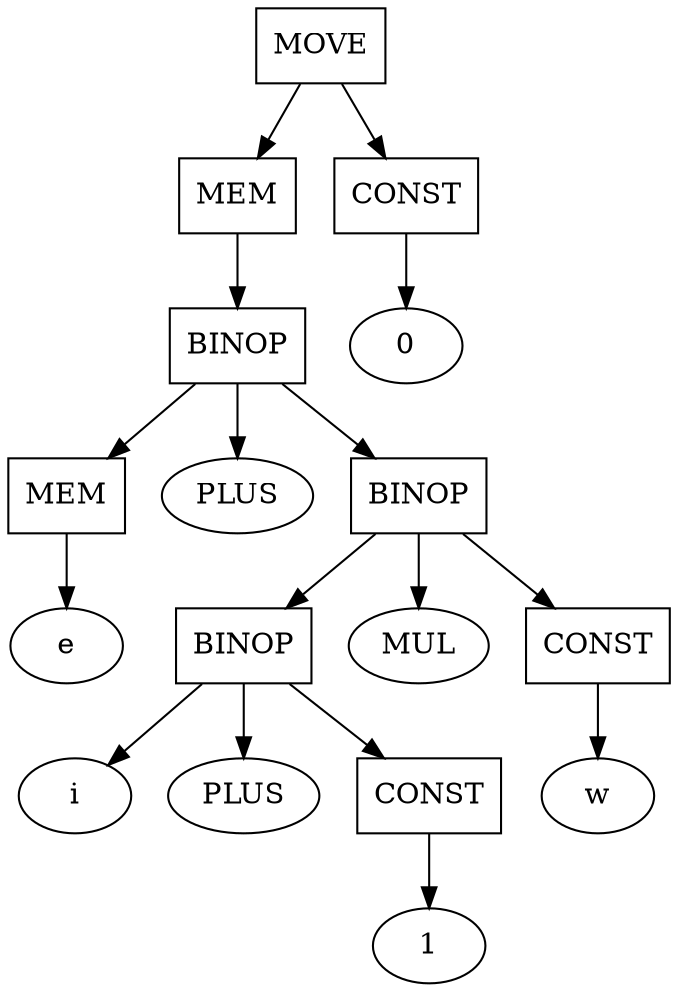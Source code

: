 digraph tree {
    move_l1 [shape=box, label="MOVE"];
    move_l1 -> {mem_l2, const_l2};
    mem_l2 [shape=box, label="MEM"];
    mem_l2 -> binop_l3;
    const_l2 [shape=box, label="CONST"];
    const_l2 -> zero;
    zero [label="0"];
    binop_l3 [shape=box, label="BINOP"];
    binop_l3 -> {mem_l4, plus_l4, binop_l4};
    mem_l4 [shape=box, label="MEM"];
    mem_l4 -> e;
    plus_l4 [label="PLUS"];
    binop_l4 [shape=box, label="BINOP"];
    binop_l4 -> {binop_l5, MUL, const_l5};
    binop_l5 [shape=box, label="BINOP"];
    binop_l5 -> {i, plus_l6, const_l6};
    const_l5 [shape=box, label="CONST"];
    const_l5 -> w;
    plus_l6 [label="PLUS"];
    const_l6 [shape=box, label="CONST"];
    const_l6 -> one;
    one [label="1"];
}
